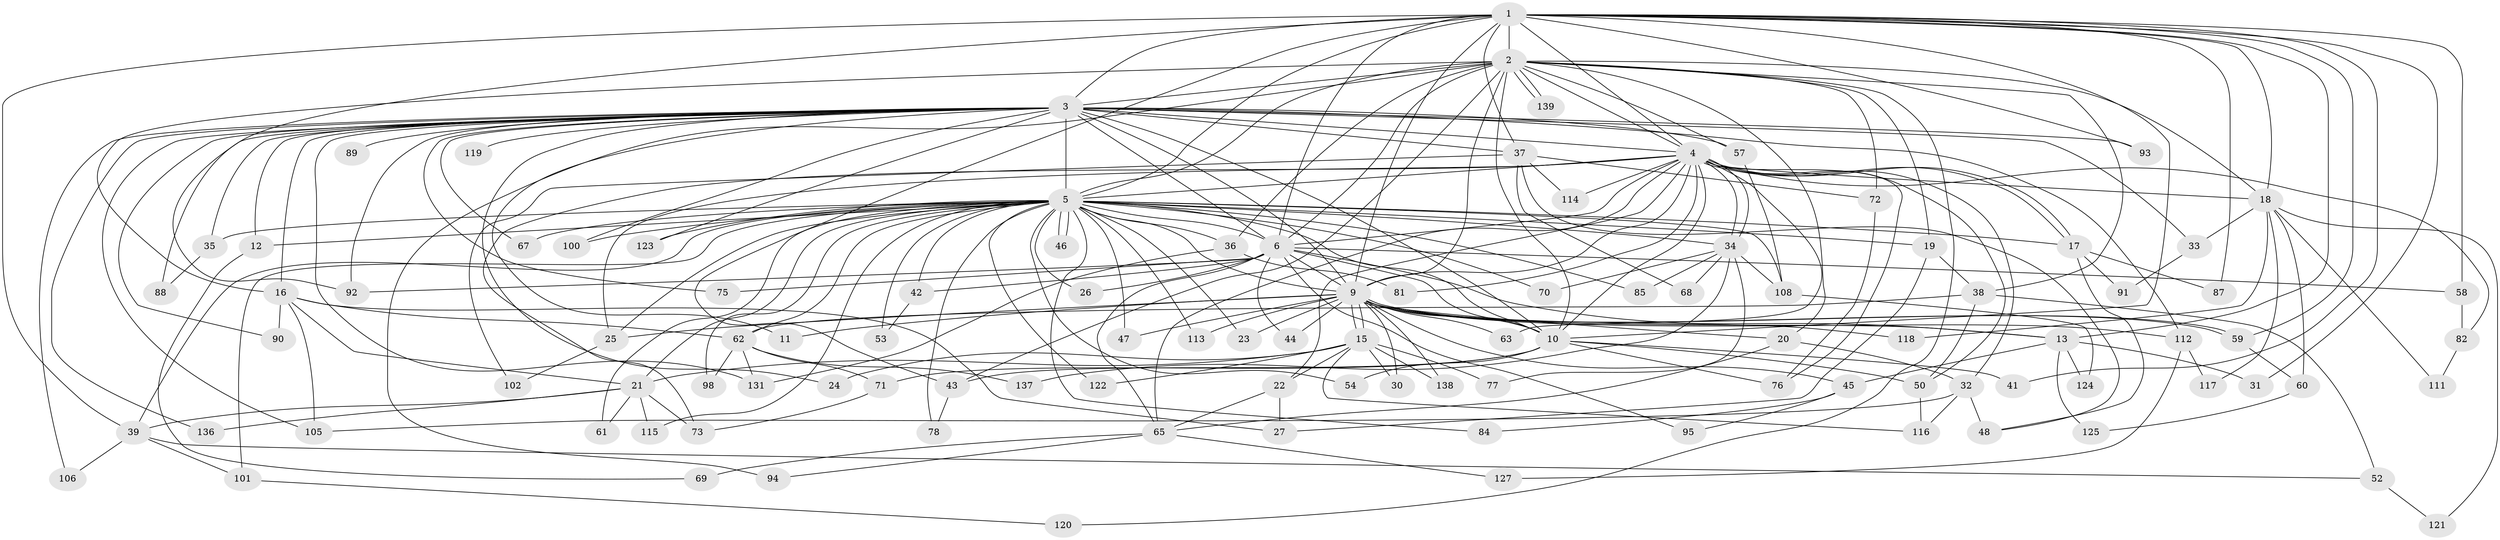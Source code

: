 // original degree distribution, {21: 0.007042253521126761, 24: 0.014084507042253521, 25: 0.007042253521126761, 28: 0.007042253521126761, 18: 0.007042253521126761, 20: 0.007042253521126761, 27: 0.007042253521126761, 29: 0.007042253521126761, 16: 0.007042253521126761, 2: 0.5422535211267606, 3: 0.19718309859154928, 4: 0.06338028169014084, 5: 0.035211267605633804, 6: 0.04929577464788732, 9: 0.007042253521126761, 7: 0.028169014084507043, 8: 0.007042253521126761}
// Generated by graph-tools (version 1.1) at 2025/41/03/06/25 10:41:35]
// undirected, 106 vertices, 244 edges
graph export_dot {
graph [start="1"]
  node [color=gray90,style=filled];
  1 [super="+104"];
  2 [super="+135"];
  3 [super="+7"];
  4 [super="+29"];
  5 [super="+8"];
  6 [super="+126"];
  9 [super="+130"];
  10 [super="+86"];
  11;
  12;
  13 [super="+14"];
  15 [super="+28"];
  16 [super="+64"];
  17 [super="+55"];
  18 [super="+49"];
  19 [super="+107"];
  20;
  21 [super="+97"];
  22 [super="+80"];
  23;
  24;
  25 [super="+79"];
  26;
  27;
  30;
  31;
  32;
  33;
  34 [super="+40"];
  35;
  36 [super="+141"];
  37 [super="+140"];
  38 [super="+51"];
  39 [super="+56"];
  41;
  42;
  43 [super="+66"];
  44;
  45;
  46;
  47;
  48 [super="+96"];
  50 [super="+99"];
  52 [super="+129"];
  53;
  54;
  57;
  58;
  59 [super="+83"];
  60;
  61;
  62 [super="+103"];
  63;
  65 [super="+134"];
  67;
  68;
  69;
  70 [super="+142"];
  71 [super="+74"];
  72;
  73;
  75;
  76 [super="+110"];
  77;
  78;
  81;
  82 [super="+132"];
  84;
  85;
  87;
  88;
  89;
  90;
  91;
  92;
  93;
  94;
  95;
  98;
  100;
  101;
  102;
  105 [super="+109"];
  106;
  108 [super="+133"];
  111;
  112;
  113;
  114;
  115;
  116 [super="+128"];
  117;
  118;
  119;
  120;
  121;
  122;
  123;
  124;
  125;
  127;
  131;
  136;
  137;
  138;
  139;
  1 -- 2;
  1 -- 3 [weight=2];
  1 -- 4;
  1 -- 5 [weight=2];
  1 -- 6;
  1 -- 9;
  1 -- 10;
  1 -- 13;
  1 -- 18;
  1 -- 31;
  1 -- 37;
  1 -- 39;
  1 -- 41;
  1 -- 43;
  1 -- 58;
  1 -- 87;
  1 -- 93;
  1 -- 92;
  1 -- 59;
  2 -- 3 [weight=2];
  2 -- 4;
  2 -- 5 [weight=2];
  2 -- 6;
  2 -- 9 [weight=2];
  2 -- 10;
  2 -- 16;
  2 -- 18;
  2 -- 19 [weight=2];
  2 -- 20;
  2 -- 36;
  2 -- 38;
  2 -- 43;
  2 -- 57;
  2 -- 72;
  2 -- 94;
  2 -- 120;
  2 -- 139;
  2 -- 139;
  3 -- 4 [weight=2];
  3 -- 5 [weight=4];
  3 -- 6 [weight=2];
  3 -- 9 [weight=2];
  3 -- 10 [weight=3];
  3 -- 11;
  3 -- 24 [weight=2];
  3 -- 33;
  3 -- 35;
  3 -- 67;
  3 -- 75;
  3 -- 90;
  3 -- 92;
  3 -- 100;
  3 -- 112;
  3 -- 119 [weight=2];
  3 -- 123;
  3 -- 131;
  3 -- 136;
  3 -- 12;
  3 -- 16;
  3 -- 89;
  3 -- 88;
  3 -- 93;
  3 -- 37;
  3 -- 106;
  3 -- 57;
  3 -- 105;
  4 -- 5 [weight=2];
  4 -- 6;
  4 -- 9;
  4 -- 10;
  4 -- 17;
  4 -- 17;
  4 -- 22 [weight=2];
  4 -- 25;
  4 -- 32;
  4 -- 34;
  4 -- 34;
  4 -- 50;
  4 -- 63;
  4 -- 65;
  4 -- 73;
  4 -- 81;
  4 -- 82 [weight=2];
  4 -- 114;
  4 -- 76;
  4 -- 18;
  5 -- 6 [weight=2];
  5 -- 9 [weight=3];
  5 -- 10 [weight=2];
  5 -- 26;
  5 -- 36;
  5 -- 42;
  5 -- 46;
  5 -- 46;
  5 -- 53;
  5 -- 70;
  5 -- 100;
  5 -- 101;
  5 -- 108;
  5 -- 122;
  5 -- 123;
  5 -- 67;
  5 -- 12;
  5 -- 78;
  5 -- 19;
  5 -- 84;
  5 -- 85;
  5 -- 23;
  5 -- 98;
  5 -- 35;
  5 -- 39;
  5 -- 47;
  5 -- 113;
  5 -- 115;
  5 -- 54;
  5 -- 61;
  5 -- 62;
  5 -- 21;
  5 -- 34;
  5 -- 17;
  5 -- 25;
  6 -- 9;
  6 -- 10;
  6 -- 13;
  6 -- 26;
  6 -- 42;
  6 -- 44;
  6 -- 58;
  6 -- 75;
  6 -- 92;
  6 -- 95;
  6 -- 65;
  9 -- 10;
  9 -- 11;
  9 -- 15;
  9 -- 15;
  9 -- 20;
  9 -- 23;
  9 -- 25;
  9 -- 30;
  9 -- 44;
  9 -- 45;
  9 -- 47;
  9 -- 59;
  9 -- 59;
  9 -- 63;
  9 -- 112;
  9 -- 113;
  9 -- 118;
  9 -- 138;
  9 -- 13;
  10 -- 41;
  10 -- 54;
  10 -- 71;
  10 -- 76;
  10 -- 43;
  10 -- 50;
  12 -- 69;
  13 -- 125;
  13 -- 45;
  13 -- 124;
  13 -- 31;
  15 -- 21;
  15 -- 22;
  15 -- 138;
  15 -- 116;
  15 -- 24;
  15 -- 122;
  15 -- 77;
  15 -- 30;
  16 -- 21;
  16 -- 62;
  16 -- 105;
  16 -- 90;
  16 -- 27;
  17 -- 48;
  17 -- 87;
  17 -- 91;
  18 -- 33;
  18 -- 60;
  18 -- 111;
  18 -- 117;
  18 -- 118;
  18 -- 121;
  19 -- 27;
  19 -- 38;
  20 -- 32;
  20 -- 65;
  21 -- 39;
  21 -- 61;
  21 -- 73;
  21 -- 115;
  21 -- 136;
  22 -- 27;
  22 -- 65;
  25 -- 102;
  32 -- 48 [weight=2];
  32 -- 105;
  32 -- 116;
  33 -- 91;
  34 -- 68;
  34 -- 70 [weight=2];
  34 -- 77;
  34 -- 108;
  34 -- 137;
  34 -- 85;
  35 -- 88;
  36 -- 81;
  36 -- 131;
  37 -- 68;
  37 -- 72;
  37 -- 102;
  37 -- 114;
  37 -- 48;
  38 -- 50 [weight=2];
  38 -- 52;
  38 -- 62;
  39 -- 52;
  39 -- 101;
  39 -- 106;
  42 -- 53;
  43 -- 78;
  45 -- 84;
  45 -- 95;
  50 -- 116;
  52 -- 121;
  57 -- 108;
  58 -- 82;
  59 -- 60;
  60 -- 125;
  62 -- 71;
  62 -- 98;
  62 -- 131;
  62 -- 137;
  65 -- 69;
  65 -- 94;
  65 -- 127;
  71 -- 73;
  72 -- 76;
  82 -- 111;
  101 -- 120;
  108 -- 124;
  112 -- 117;
  112 -- 127;
}
